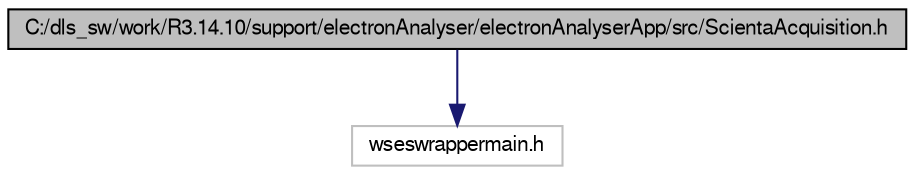 digraph G
{
  edge [fontname="FreeSans",fontsize="10",labelfontname="FreeSans",labelfontsize="10"];
  node [fontname="FreeSans",fontsize="10",shape=record];
  Node1 [label="C:/dls_sw/work/R3.14.10/support/electronAnalyser/electronAnalyserApp/src/ScientaAcquisition.h",height=0.2,width=0.4,color="black", fillcolor="grey75", style="filled" fontcolor="black"];
  Node1 -> Node2 [color="midnightblue",fontsize="10",style="solid",fontname="FreeSans"];
  Node2 [label="wseswrappermain.h",height=0.2,width=0.4,color="grey75", fillcolor="white", style="filled"];
}

